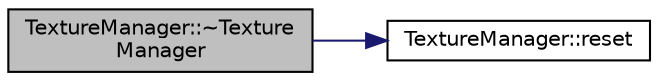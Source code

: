 digraph "TextureManager::~TextureManager"
{
 // INTERACTIVE_SVG=YES
  edge [fontname="Helvetica",fontsize="10",labelfontname="Helvetica",labelfontsize="10"];
  node [fontname="Helvetica",fontsize="10",shape=record];
  rankdir="LR";
  Node1 [label="TextureManager::~Texture\lManager",height=0.2,width=0.4,color="black", fillcolor="grey75", style="filled" fontcolor="black"];
  Node1 -> Node2 [color="midnightblue",fontsize="10",style="solid",fontname="Helvetica"];
  Node2 [label="TextureManager::reset",height=0.2,width=0.4,color="black", fillcolor="white", style="filled",URL="$class_texture_manager.html#a717a0413611eacfc1fbbffb60d56670d",tooltip="Resets all texture data. "];
}
